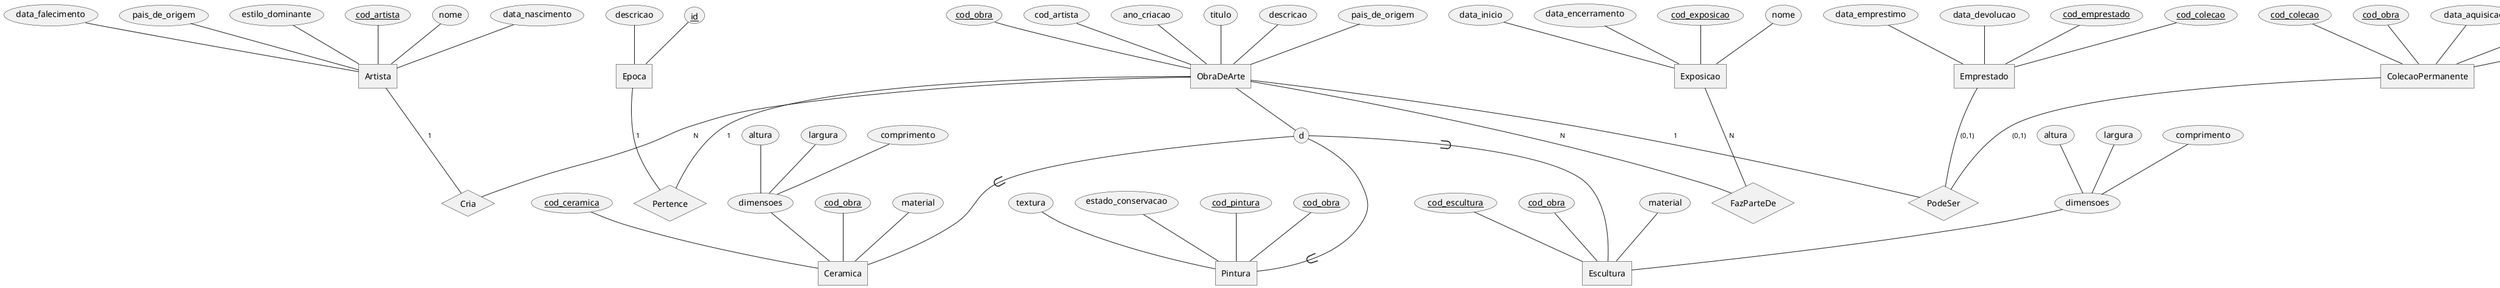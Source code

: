 @startchen

entity ObraDeArte {
    cod_obra <<key>>
    cod_artista
    ano_criacao
    titulo
    descricao
    pais_de_origem
}

entity Ceramica {
    cod_ceramica <<key>>
    cod_obra <<key>>
    material
    dimensoes {
        altura
        largura
        comprimento
    }
}

entity Pintura {
    cod_pintura <<key>>
    cod_obra <<key>>
    textura
    estado_conservacao
}

entity Escultura {
    cod_escultura <<key>>
    cod_obra <<key>>
    material
    dimensoes {
        altura
        largura
        comprimento
    }
}

ObraDeArte ->- d {Ceramica, Pintura, Escultura}

entity Artista {
    cod_artista <<key>>
    nome
    data_nascimento
    data_falecimento
    pais_de_origem
    estilo_dominante
}

entity Epoca {
    id <<key>>
    descricao
}

entity ColecaoPermanente {
    cod_colecao <<key>>
    cod_obra <<key>>
    data_aquisicao
    tipo_exposicao
    custo
}

entity Emprestado {
    cod_emprestado <<key>>
    cod_colecao <<key>>
    data_emprestimo
    data_devolucao
}

entity Exposicao {
    cod_exposicao <<key>>
    nome
    data_inicio
    data_encerramento
}

relationship Cria {
}
Artista -1- Cria
ObraDeArte -N- Cria

relationship Pertence {
}
ObraDeArte -1- Pertence
Epoca -1- Pertence

relationship PodeSer {
}
ObraDeArte -1- PodeSer
ColecaoPermanente -(0,1)- PodeSer
Emprestado -(0,1)- PodeSer

relationship FazParteDe {
}
ObraDeArte -N- FazParteDe
Exposicao -N- FazParteDe

@endchen